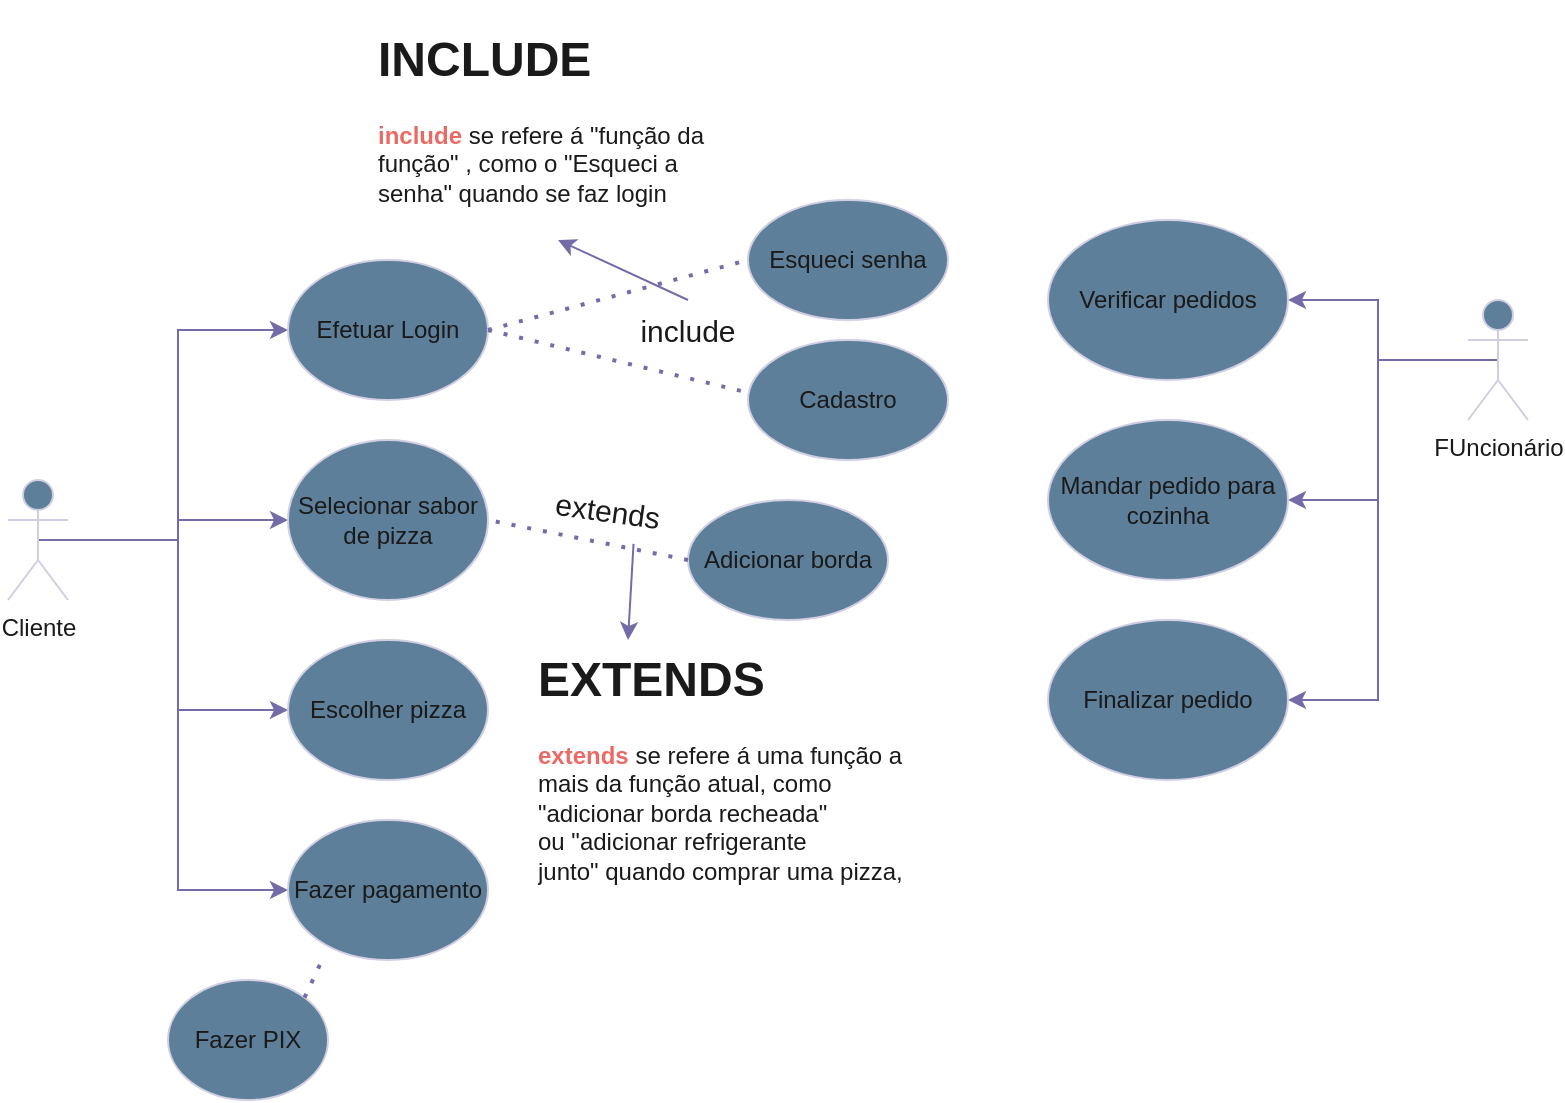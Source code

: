 <mxfile version="22.0.6" type="device">
  <diagram name="Página-1" id="zFjW1VYcF0Z-vTGDa7jA">
    <mxGraphModel dx="1114" dy="608" grid="1" gridSize="10" guides="1" tooltips="1" connect="1" arrows="1" fold="1" page="1" pageScale="1" pageWidth="827" pageHeight="1169" background="none" math="0" shadow="0">
      <root>
        <mxCell id="0" />
        <mxCell id="1" parent="0" />
        <mxCell id="Dqf2oGNJoRefm80zlpJA-3" style="edgeStyle=orthogonalEdgeStyle;rounded=0;orthogonalLoop=1;jettySize=auto;html=1;entryX=0;entryY=0.5;entryDx=0;entryDy=0;labelBackgroundColor=none;strokeColor=#736CA8;fontColor=default;" edge="1" parent="1" source="Dqf2oGNJoRefm80zlpJA-1" target="Dqf2oGNJoRefm80zlpJA-2">
          <mxGeometry relative="1" as="geometry" />
        </mxCell>
        <mxCell id="Dqf2oGNJoRefm80zlpJA-6" style="edgeStyle=orthogonalEdgeStyle;rounded=0;orthogonalLoop=1;jettySize=auto;html=1;entryX=0;entryY=0.5;entryDx=0;entryDy=0;labelBackgroundColor=none;strokeColor=#736CA8;fontColor=default;" edge="1" parent="1" source="Dqf2oGNJoRefm80zlpJA-1" target="Dqf2oGNJoRefm80zlpJA-4">
          <mxGeometry relative="1" as="geometry" />
        </mxCell>
        <mxCell id="Dqf2oGNJoRefm80zlpJA-7" style="edgeStyle=orthogonalEdgeStyle;rounded=0;orthogonalLoop=1;jettySize=auto;html=1;entryX=0;entryY=0.5;entryDx=0;entryDy=0;labelBackgroundColor=none;strokeColor=#736CA8;fontColor=default;" edge="1" parent="1" source="Dqf2oGNJoRefm80zlpJA-1" target="Dqf2oGNJoRefm80zlpJA-5">
          <mxGeometry relative="1" as="geometry" />
        </mxCell>
        <mxCell id="Dqf2oGNJoRefm80zlpJA-19" style="edgeStyle=orthogonalEdgeStyle;rounded=0;orthogonalLoop=1;jettySize=auto;html=1;exitX=0.5;exitY=0.5;exitDx=0;exitDy=0;exitPerimeter=0;entryX=0;entryY=0.5;entryDx=0;entryDy=0;labelBackgroundColor=none;strokeColor=#736CA8;fontColor=default;" edge="1" parent="1" source="Dqf2oGNJoRefm80zlpJA-1" target="Dqf2oGNJoRefm80zlpJA-18">
          <mxGeometry relative="1" as="geometry" />
        </mxCell>
        <mxCell id="Dqf2oGNJoRefm80zlpJA-1" value="Cliente" style="shape=umlActor;verticalLabelPosition=bottom;verticalAlign=top;html=1;outlineConnect=0;labelBackgroundColor=none;fillColor=#5D7F99;strokeColor=#D0CEE2;fontColor=#1A1A1A;" vertex="1" parent="1">
          <mxGeometry x="30" y="240" width="30" height="60" as="geometry" />
        </mxCell>
        <mxCell id="Dqf2oGNJoRefm80zlpJA-2" value="Efetuar Login" style="ellipse;whiteSpace=wrap;html=1;labelBackgroundColor=none;fillColor=#5D7F99;strokeColor=#D0CEE2;fontColor=#1A1A1A;" vertex="1" parent="1">
          <mxGeometry x="170" y="130" width="100" height="70" as="geometry" />
        </mxCell>
        <mxCell id="Dqf2oGNJoRefm80zlpJA-4" value="Selecionar sabor de pizza" style="ellipse;whiteSpace=wrap;html=1;labelBackgroundColor=none;fillColor=#5D7F99;strokeColor=#D0CEE2;fontColor=#1A1A1A;" vertex="1" parent="1">
          <mxGeometry x="170" y="220" width="100" height="80" as="geometry" />
        </mxCell>
        <mxCell id="Dqf2oGNJoRefm80zlpJA-5" value="Escolher pizza" style="ellipse;whiteSpace=wrap;html=1;labelBackgroundColor=none;fillColor=#5D7F99;strokeColor=#D0CEE2;fontColor=#1A1A1A;" vertex="1" parent="1">
          <mxGeometry x="170" y="320" width="100" height="70" as="geometry" />
        </mxCell>
        <mxCell id="Dqf2oGNJoRefm80zlpJA-40" style="edgeStyle=orthogonalEdgeStyle;rounded=0;orthogonalLoop=1;jettySize=auto;html=1;entryX=1;entryY=0.5;entryDx=0;entryDy=0;labelBackgroundColor=none;strokeColor=#736CA8;fontColor=default;" edge="1" parent="1" source="Dqf2oGNJoRefm80zlpJA-8" target="Dqf2oGNJoRefm80zlpJA-34">
          <mxGeometry relative="1" as="geometry" />
        </mxCell>
        <mxCell id="Dqf2oGNJoRefm80zlpJA-41" style="edgeStyle=orthogonalEdgeStyle;rounded=0;orthogonalLoop=1;jettySize=auto;html=1;entryX=1;entryY=0.5;entryDx=0;entryDy=0;labelBackgroundColor=none;strokeColor=#736CA8;fontColor=default;" edge="1" parent="1" source="Dqf2oGNJoRefm80zlpJA-8" target="Dqf2oGNJoRefm80zlpJA-35">
          <mxGeometry relative="1" as="geometry" />
        </mxCell>
        <mxCell id="Dqf2oGNJoRefm80zlpJA-42" style="edgeStyle=orthogonalEdgeStyle;rounded=0;orthogonalLoop=1;jettySize=auto;html=1;exitX=0.5;exitY=0.5;exitDx=0;exitDy=0;exitPerimeter=0;entryX=1;entryY=0.5;entryDx=0;entryDy=0;labelBackgroundColor=none;strokeColor=#736CA8;fontColor=default;" edge="1" parent="1" source="Dqf2oGNJoRefm80zlpJA-8" target="Dqf2oGNJoRefm80zlpJA-36">
          <mxGeometry relative="1" as="geometry" />
        </mxCell>
        <mxCell id="Dqf2oGNJoRefm80zlpJA-8" value="FUncionário" style="shape=umlActor;verticalLabelPosition=bottom;verticalAlign=top;html=1;outlineConnect=0;labelBackgroundColor=none;fillColor=#5D7F99;strokeColor=#D0CEE2;fontColor=#1A1A1A;" vertex="1" parent="1">
          <mxGeometry x="760" y="150" width="30" height="60" as="geometry" />
        </mxCell>
        <mxCell id="Dqf2oGNJoRefm80zlpJA-18" value="Fazer pagamento" style="ellipse;whiteSpace=wrap;html=1;labelBackgroundColor=none;fillColor=#5D7F99;strokeColor=#D0CEE2;fontColor=#1A1A1A;" vertex="1" parent="1">
          <mxGeometry x="170" y="410" width="100" height="70" as="geometry" />
        </mxCell>
        <mxCell id="Dqf2oGNJoRefm80zlpJA-23" value="Esqueci senha" style="ellipse;whiteSpace=wrap;html=1;labelBackgroundColor=none;fillColor=#5D7F99;strokeColor=#D0CEE2;fontColor=#1A1A1A;" vertex="1" parent="1">
          <mxGeometry x="400" y="100" width="100" height="60" as="geometry" />
        </mxCell>
        <mxCell id="Dqf2oGNJoRefm80zlpJA-25" value="Cadastro" style="ellipse;whiteSpace=wrap;html=1;labelBackgroundColor=none;fillColor=#5D7F99;strokeColor=#D0CEE2;fontColor=#1A1A1A;" vertex="1" parent="1">
          <mxGeometry x="400" y="170" width="100" height="60" as="geometry" />
        </mxCell>
        <mxCell id="Dqf2oGNJoRefm80zlpJA-27" value="include" style="text;html=1;strokeColor=none;fillColor=none;align=center;verticalAlign=middle;whiteSpace=wrap;rounded=0;fontSize=15;labelBackgroundColor=none;fontColor=#1A1A1A;" vertex="1" parent="1">
          <mxGeometry x="340" y="150" width="60" height="30" as="geometry" />
        </mxCell>
        <mxCell id="Dqf2oGNJoRefm80zlpJA-28" value="" style="endArrow=none;dashed=1;html=1;dashPattern=1 3;strokeWidth=2;rounded=0;exitX=1;exitY=0.5;exitDx=0;exitDy=0;entryX=-0.033;entryY=0.425;entryDx=0;entryDy=0;entryPerimeter=0;labelBackgroundColor=none;strokeColor=#736CA8;fontColor=default;" edge="1" parent="1" source="Dqf2oGNJoRefm80zlpJA-2" target="Dqf2oGNJoRefm80zlpJA-25">
          <mxGeometry width="50" height="50" relative="1" as="geometry">
            <mxPoint x="320" y="310" as="sourcePoint" />
            <mxPoint x="370" y="260" as="targetPoint" />
          </mxGeometry>
        </mxCell>
        <mxCell id="Dqf2oGNJoRefm80zlpJA-29" value="" style="endArrow=none;dashed=1;html=1;dashPattern=1 3;strokeWidth=2;rounded=0;exitX=1;exitY=0.5;exitDx=0;exitDy=0;entryX=0;entryY=0.5;entryDx=0;entryDy=0;labelBackgroundColor=none;strokeColor=#736CA8;fontColor=default;" edge="1" parent="1" source="Dqf2oGNJoRefm80zlpJA-2" target="Dqf2oGNJoRefm80zlpJA-23">
          <mxGeometry width="50" height="50" relative="1" as="geometry">
            <mxPoint x="300" y="180" as="sourcePoint" />
            <mxPoint x="416" y="224" as="targetPoint" />
          </mxGeometry>
        </mxCell>
        <mxCell id="Dqf2oGNJoRefm80zlpJA-31" value="Adicionar borda" style="ellipse;whiteSpace=wrap;html=1;labelBackgroundColor=none;fillColor=#5D7F99;strokeColor=#D0CEE2;fontColor=#1A1A1A;" vertex="1" parent="1">
          <mxGeometry x="370" y="250" width="100" height="60" as="geometry" />
        </mxCell>
        <mxCell id="Dqf2oGNJoRefm80zlpJA-32" value="" style="endArrow=none;dashed=1;html=1;dashPattern=1 3;strokeWidth=2;rounded=0;entryX=1;entryY=0.5;entryDx=0;entryDy=0;exitX=0;exitY=0.5;exitDx=0;exitDy=0;labelBackgroundColor=none;strokeColor=#736CA8;fontColor=default;" edge="1" parent="1" source="Dqf2oGNJoRefm80zlpJA-31" target="Dqf2oGNJoRefm80zlpJA-4">
          <mxGeometry width="50" height="50" relative="1" as="geometry">
            <mxPoint x="320" y="370" as="sourcePoint" />
            <mxPoint x="370" y="320" as="targetPoint" />
          </mxGeometry>
        </mxCell>
        <mxCell id="Dqf2oGNJoRefm80zlpJA-33" value="extends" style="text;html=1;strokeColor=none;fillColor=none;align=center;verticalAlign=middle;whiteSpace=wrap;rounded=0;fontSize=15;rotation=8;labelBackgroundColor=none;fontColor=#1A1A1A;" vertex="1" parent="1">
          <mxGeometry x="300" y="240" width="60" height="30" as="geometry" />
        </mxCell>
        <mxCell id="Dqf2oGNJoRefm80zlpJA-34" value="Verificar pedidos" style="ellipse;whiteSpace=wrap;html=1;labelBackgroundColor=none;fillColor=#5D7F99;strokeColor=#D0CEE2;fontColor=#1A1A1A;" vertex="1" parent="1">
          <mxGeometry x="550" y="110" width="120" height="80" as="geometry" />
        </mxCell>
        <mxCell id="Dqf2oGNJoRefm80zlpJA-35" value="Mandar pedido para cozinha" style="ellipse;whiteSpace=wrap;html=1;labelBackgroundColor=none;fillColor=#5D7F99;strokeColor=#D0CEE2;fontColor=#1A1A1A;" vertex="1" parent="1">
          <mxGeometry x="550" y="210" width="120" height="80" as="geometry" />
        </mxCell>
        <mxCell id="Dqf2oGNJoRefm80zlpJA-36" value="Finalizar pedido" style="ellipse;whiteSpace=wrap;html=1;labelBackgroundColor=none;fillColor=#5D7F99;strokeColor=#D0CEE2;fontColor=#1A1A1A;" vertex="1" parent="1">
          <mxGeometry x="550" y="310" width="120" height="80" as="geometry" />
        </mxCell>
        <mxCell id="Dqf2oGNJoRefm80zlpJA-43" value="Fazer PIX" style="ellipse;whiteSpace=wrap;html=1;labelBackgroundColor=none;fillColor=#5D7F99;strokeColor=#D0CEE2;fontColor=#1A1A1A;" vertex="1" parent="1">
          <mxGeometry x="110" y="490" width="80" height="60" as="geometry" />
        </mxCell>
        <mxCell id="Dqf2oGNJoRefm80zlpJA-44" value="" style="endArrow=none;dashed=1;html=1;dashPattern=1 3;strokeWidth=2;rounded=0;entryX=0.18;entryY=0.971;entryDx=0;entryDy=0;exitX=1;exitY=0;exitDx=0;exitDy=0;entryPerimeter=0;labelBackgroundColor=none;strokeColor=#736CA8;fontColor=default;" edge="1" parent="1" source="Dqf2oGNJoRefm80zlpJA-43" target="Dqf2oGNJoRefm80zlpJA-18">
          <mxGeometry width="50" height="50" relative="1" as="geometry">
            <mxPoint x="240" y="540" as="sourcePoint" />
            <mxPoint x="290" y="490" as="targetPoint" />
          </mxGeometry>
        </mxCell>
        <mxCell id="Dqf2oGNJoRefm80zlpJA-45" value="&lt;h1&gt;INCLUDE&lt;/h1&gt;&lt;div&gt;&lt;b&gt;&lt;font color=&quot;#ea6b66&quot;&gt;include &lt;/font&gt;&lt;/b&gt;se refere á &quot;função da função&quot; , como o &quot;Esqueci a senha&quot; quando se faz login&lt;/div&gt;" style="text;html=1;strokeColor=none;fillColor=none;spacing=5;spacingTop=-20;whiteSpace=wrap;overflow=hidden;rounded=0;labelBackgroundColor=none;labelBorderColor=none;fontColor=#1A1A1A;" vertex="1" parent="1">
          <mxGeometry x="210" y="10" width="190" height="110" as="geometry" />
        </mxCell>
        <mxCell id="Dqf2oGNJoRefm80zlpJA-46" value="&lt;h1&gt;EXTENDS&lt;/h1&gt;&lt;div&gt;&lt;b&gt;&lt;font color=&quot;#ea6b66&quot;&gt;extends &lt;/font&gt;&lt;/b&gt;se refere á uma função a mais da função atual, como &quot;adicionar borda recheada&quot;&amp;nbsp;&lt;/div&gt;ou &quot;adicionar refrigerante junto&quot;&amp;nbsp;&lt;span style=&quot;&quot;&gt;quando comprar uma pizza,&amp;nbsp;&lt;/span&gt;" style="text;html=1;strokeColor=none;fillColor=none;spacing=5;spacingTop=-20;whiteSpace=wrap;overflow=hidden;rounded=0;labelBorderColor=none;fontColor=#1A1A1A;labelBackgroundColor=none;" vertex="1" parent="1">
          <mxGeometry x="290" y="320" width="200" height="140" as="geometry" />
        </mxCell>
        <mxCell id="Dqf2oGNJoRefm80zlpJA-47" value="" style="endArrow=classic;html=1;rounded=0;exitX=0.75;exitY=1;exitDx=0;exitDy=0;entryX=0.25;entryY=0;entryDx=0;entryDy=0;labelBackgroundColor=none;strokeColor=#736CA8;fontColor=default;" edge="1" parent="1" source="Dqf2oGNJoRefm80zlpJA-33" target="Dqf2oGNJoRefm80zlpJA-46">
          <mxGeometry width="50" height="50" relative="1" as="geometry">
            <mxPoint x="300" y="340" as="sourcePoint" />
            <mxPoint x="350" y="290" as="targetPoint" />
          </mxGeometry>
        </mxCell>
        <mxCell id="Dqf2oGNJoRefm80zlpJA-48" value="" style="endArrow=classic;html=1;rounded=0;exitX=0.5;exitY=0;exitDx=0;exitDy=0;entryX=0.5;entryY=1;entryDx=0;entryDy=0;labelBackgroundColor=none;strokeColor=#736CA8;fontColor=default;" edge="1" parent="1" source="Dqf2oGNJoRefm80zlpJA-27" target="Dqf2oGNJoRefm80zlpJA-45">
          <mxGeometry width="50" height="50" relative="1" as="geometry">
            <mxPoint x="170" y="70" as="sourcePoint" />
            <mxPoint x="180" y="120" as="targetPoint" />
          </mxGeometry>
        </mxCell>
      </root>
    </mxGraphModel>
  </diagram>
</mxfile>
